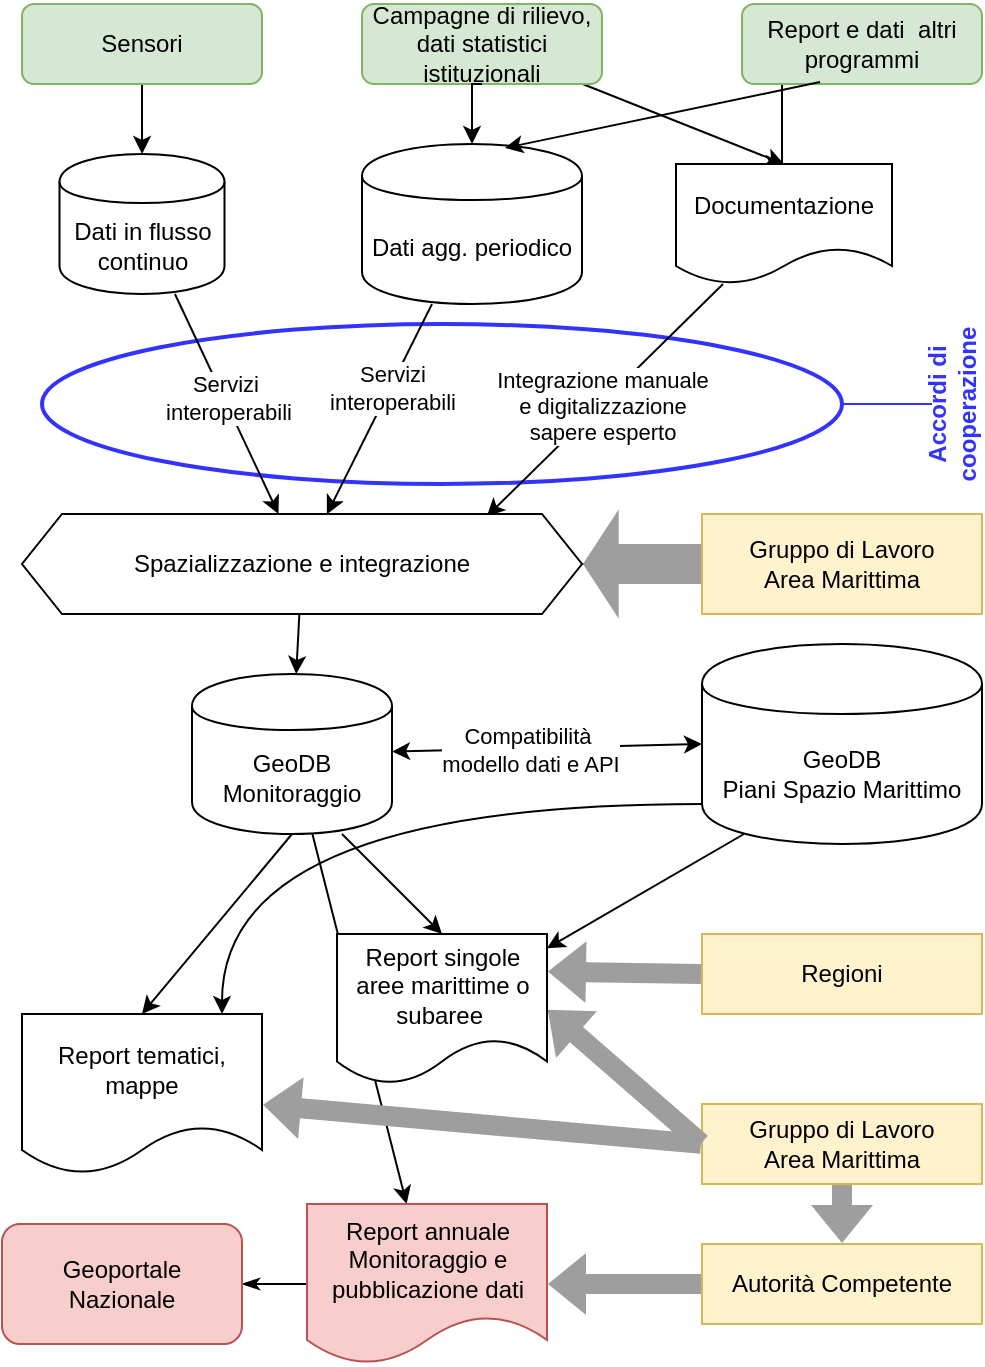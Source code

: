 <mxfile version="14.4.8" type="github">
  <diagram id="C5RBs43oDa-KdzZeNtuy" name="Page-1">
    <mxGraphModel dx="920" dy="801" grid="1" gridSize="10" guides="1" tooltips="1" connect="1" arrows="1" fold="1" page="1" pageScale="1" pageWidth="827" pageHeight="1169" math="0" shadow="0">
      <root>
        <mxCell id="WIyWlLk6GJQsqaUBKTNV-0" />
        <mxCell id="WIyWlLk6GJQsqaUBKTNV-1" parent="WIyWlLk6GJQsqaUBKTNV-0" />
        <mxCell id="0D1AlHed-BKCbmiTgBeb-50" value="" style="ellipse;whiteSpace=wrap;html=1;fillColor=none;strokeColor=#3333FF;strokeWidth=2;" vertex="1" parent="WIyWlLk6GJQsqaUBKTNV-1">
          <mxGeometry x="50" y="200" width="400" height="80" as="geometry" />
        </mxCell>
        <mxCell id="0D1AlHed-BKCbmiTgBeb-3" value="" style="edgeStyle=orthogonalEdgeStyle;rounded=0;orthogonalLoop=1;jettySize=auto;html=1;" edge="1" parent="WIyWlLk6GJQsqaUBKTNV-1" source="WIyWlLk6GJQsqaUBKTNV-3" target="0D1AlHed-BKCbmiTgBeb-2">
          <mxGeometry relative="1" as="geometry" />
        </mxCell>
        <mxCell id="WIyWlLk6GJQsqaUBKTNV-3" value="Sensori" style="rounded=1;whiteSpace=wrap;html=1;fontSize=12;glass=0;strokeWidth=1;shadow=0;fillColor=#d5e8d4;strokeColor=#82b366;" parent="WIyWlLk6GJQsqaUBKTNV-1" vertex="1">
          <mxGeometry x="40" y="40" width="120" height="40" as="geometry" />
        </mxCell>
        <mxCell id="0D1AlHed-BKCbmiTgBeb-5" value="" style="rounded=0;orthogonalLoop=1;jettySize=auto;html=1;entryX=0.5;entryY=0;entryDx=0;entryDy=0;" edge="1" parent="WIyWlLk6GJQsqaUBKTNV-1" source="0D1AlHed-BKCbmiTgBeb-0" target="0D1AlHed-BKCbmiTgBeb-7">
          <mxGeometry relative="1" as="geometry">
            <mxPoint x="300" y="140" as="targetPoint" />
          </mxGeometry>
        </mxCell>
        <mxCell id="0D1AlHed-BKCbmiTgBeb-0" value="Campagne di rilievo,&lt;br&gt;dati statistici istituzionali" style="rounded=1;whiteSpace=wrap;html=1;fontSize=12;glass=0;strokeWidth=1;shadow=0;fillColor=#d5e8d4;strokeColor=#82b366;" vertex="1" parent="WIyWlLk6GJQsqaUBKTNV-1">
          <mxGeometry x="210" y="40" width="120" height="40" as="geometry" />
        </mxCell>
        <mxCell id="0D1AlHed-BKCbmiTgBeb-9" value="" style="edgeStyle=orthogonalEdgeStyle;rounded=0;orthogonalLoop=1;jettySize=auto;html=1;entryX=0.5;entryY=0;entryDx=0;entryDy=0;" edge="1" parent="WIyWlLk6GJQsqaUBKTNV-1" source="0D1AlHed-BKCbmiTgBeb-1" target="0D1AlHed-BKCbmiTgBeb-7">
          <mxGeometry relative="1" as="geometry">
            <mxPoint x="432" y="150" as="targetPoint" />
            <Array as="points">
              <mxPoint x="420" y="130" />
              <mxPoint x="420" y="130" />
            </Array>
          </mxGeometry>
        </mxCell>
        <mxCell id="0D1AlHed-BKCbmiTgBeb-1" value="Report e dati&amp;nbsp; altri programmi" style="rounded=1;whiteSpace=wrap;html=1;fontSize=12;glass=0;strokeWidth=1;shadow=0;fillColor=#d5e8d4;strokeColor=#82b366;" vertex="1" parent="WIyWlLk6GJQsqaUBKTNV-1">
          <mxGeometry x="400" y="40" width="120" height="40" as="geometry" />
        </mxCell>
        <mxCell id="0D1AlHed-BKCbmiTgBeb-13" value="" style="edgeStyle=none;rounded=0;orthogonalLoop=1;jettySize=auto;html=1;" edge="1" parent="WIyWlLk6GJQsqaUBKTNV-1" target="0D1AlHed-BKCbmiTgBeb-11">
          <mxGeometry relative="1" as="geometry">
            <mxPoint x="195.924" y="287.988" as="sourcePoint" />
          </mxGeometry>
        </mxCell>
        <mxCell id="0D1AlHed-BKCbmiTgBeb-2" value="Dati in flusso continuo" style="shape=cylinder;whiteSpace=wrap;html=1;boundedLbl=1;backgroundOutline=1;rounded=1;shadow=0;strokeWidth=1;glass=0;" vertex="1" parent="WIyWlLk6GJQsqaUBKTNV-1">
          <mxGeometry x="58.75" y="115" width="82.5" height="70" as="geometry" />
        </mxCell>
        <mxCell id="0D1AlHed-BKCbmiTgBeb-14" value="" style="edgeStyle=none;rounded=0;orthogonalLoop=1;jettySize=auto;html=1;" edge="1" parent="WIyWlLk6GJQsqaUBKTNV-1" source="0D1AlHed-BKCbmiTgBeb-4" target="0D1AlHed-BKCbmiTgBeb-11">
          <mxGeometry relative="1" as="geometry" />
        </mxCell>
        <mxCell id="0D1AlHed-BKCbmiTgBeb-43" value="Servizi&lt;br&gt;interoperabili" style="edgeLabel;html=1;align=center;verticalAlign=middle;resizable=0;points=[];" vertex="1" connectable="0" parent="0D1AlHed-BKCbmiTgBeb-14">
          <mxGeometry x="-0.208" y="1" relative="1" as="geometry">
            <mxPoint as="offset" />
          </mxGeometry>
        </mxCell>
        <mxCell id="0D1AlHed-BKCbmiTgBeb-4" value="Dati agg. periodico" style="shape=cylinder;whiteSpace=wrap;html=1;boundedLbl=1;backgroundOutline=1;rounded=1;shadow=0;strokeWidth=1;glass=0;" vertex="1" parent="WIyWlLk6GJQsqaUBKTNV-1">
          <mxGeometry x="210" y="110" width="110" height="80" as="geometry" />
        </mxCell>
        <mxCell id="0D1AlHed-BKCbmiTgBeb-6" value="" style="edgeStyle=orthogonalEdgeStyle;rounded=0;orthogonalLoop=1;jettySize=auto;html=1;entryX=0.5;entryY=0;entryDx=0;entryDy=0;exitX=0.5;exitY=1;exitDx=0;exitDy=0;" edge="1" parent="WIyWlLk6GJQsqaUBKTNV-1" source="0D1AlHed-BKCbmiTgBeb-0" target="0D1AlHed-BKCbmiTgBeb-4">
          <mxGeometry relative="1" as="geometry">
            <mxPoint x="250" y="90" as="sourcePoint" />
            <mxPoint x="310" y="150" as="targetPoint" />
          </mxGeometry>
        </mxCell>
        <mxCell id="0D1AlHed-BKCbmiTgBeb-21" value="" style="edgeStyle=none;rounded=0;orthogonalLoop=1;jettySize=auto;html=1;fillColor=#9E9E9E;entryX=0.83;entryY=0.025;entryDx=0;entryDy=0;entryPerimeter=0;" edge="1" parent="WIyWlLk6GJQsqaUBKTNV-1" source="0D1AlHed-BKCbmiTgBeb-7" target="0D1AlHed-BKCbmiTgBeb-11">
          <mxGeometry relative="1" as="geometry" />
        </mxCell>
        <mxCell id="0D1AlHed-BKCbmiTgBeb-44" value="Integrazione manuale&lt;br&gt;e digitalizzazione&lt;br&gt;sapere esperto" style="edgeLabel;html=1;align=center;verticalAlign=middle;resizable=0;points=[];" vertex="1" connectable="0" parent="0D1AlHed-BKCbmiTgBeb-21">
          <mxGeometry x="-0.236" relative="1" as="geometry">
            <mxPoint x="-15.62" y="15.81" as="offset" />
          </mxGeometry>
        </mxCell>
        <mxCell id="0D1AlHed-BKCbmiTgBeb-7" value="Documentazione" style="shape=document;whiteSpace=wrap;html=1;boundedLbl=1;" vertex="1" parent="WIyWlLk6GJQsqaUBKTNV-1">
          <mxGeometry x="367" y="120" width="108" height="60" as="geometry" />
        </mxCell>
        <mxCell id="0D1AlHed-BKCbmiTgBeb-10" value="" style="rounded=0;orthogonalLoop=1;jettySize=auto;html=1;entryX=0.65;entryY=0.025;entryDx=0;entryDy=0;exitX=0.325;exitY=0.975;exitDx=0;exitDy=0;exitPerimeter=0;entryPerimeter=0;" edge="1" parent="WIyWlLk6GJQsqaUBKTNV-1" source="0D1AlHed-BKCbmiTgBeb-1" target="0D1AlHed-BKCbmiTgBeb-4">
          <mxGeometry relative="1" as="geometry">
            <mxPoint x="290" y="90" as="sourcePoint" />
            <mxPoint x="430" y="160" as="targetPoint" />
          </mxGeometry>
        </mxCell>
        <mxCell id="0D1AlHed-BKCbmiTgBeb-20" value="" style="edgeStyle=none;rounded=0;orthogonalLoop=1;jettySize=auto;html=1;fillColor=#9E9E9E;" edge="1" parent="WIyWlLk6GJQsqaUBKTNV-1" source="0D1AlHed-BKCbmiTgBeb-11" target="0D1AlHed-BKCbmiTgBeb-17">
          <mxGeometry relative="1" as="geometry" />
        </mxCell>
        <mxCell id="0D1AlHed-BKCbmiTgBeb-11" value="Spazializzazione e integrazione" style="shape=hexagon;perimeter=hexagonPerimeter2;whiteSpace=wrap;html=1;fixedSize=1;" vertex="1" parent="WIyWlLk6GJQsqaUBKTNV-1">
          <mxGeometry x="40" y="295" width="280" height="50" as="geometry" />
        </mxCell>
        <mxCell id="0D1AlHed-BKCbmiTgBeb-31" value="" style="edgeStyle=none;rounded=0;orthogonalLoop=1;jettySize=auto;html=1;fillColor=#9E9E9E;" edge="1" parent="WIyWlLk6GJQsqaUBKTNV-1" source="0D1AlHed-BKCbmiTgBeb-15" target="0D1AlHed-BKCbmiTgBeb-11">
          <mxGeometry relative="1" as="geometry" />
        </mxCell>
        <mxCell id="0D1AlHed-BKCbmiTgBeb-15" value="Gruppo di Lavoro&lt;br&gt;Area Marittima" style="rounded=0;whiteSpace=wrap;html=1;fillColor=#fff2cc;strokeColor=#d6b656;" vertex="1" parent="WIyWlLk6GJQsqaUBKTNV-1">
          <mxGeometry x="380" y="295" width="140" height="50" as="geometry" />
        </mxCell>
        <mxCell id="0D1AlHed-BKCbmiTgBeb-16" value="" style="shape=flexArrow;endArrow=classic;html=1;entryX=1;entryY=0.5;entryDx=0;entryDy=0;exitX=0;exitY=0.5;exitDx=0;exitDy=0;endWidth=33.793;endSize=5.621;width=20;strokeColor=none;fillColor=#9E9E9E;" edge="1" parent="WIyWlLk6GJQsqaUBKTNV-1" source="0D1AlHed-BKCbmiTgBeb-15" target="0D1AlHed-BKCbmiTgBeb-11">
          <mxGeometry width="50" height="50" relative="1" as="geometry">
            <mxPoint x="490" y="380" as="sourcePoint" />
            <mxPoint x="410" y="310" as="targetPoint" />
          </mxGeometry>
        </mxCell>
        <mxCell id="0D1AlHed-BKCbmiTgBeb-23" value="" style="edgeStyle=none;rounded=0;orthogonalLoop=1;jettySize=auto;html=1;fillColor=#9E9E9E;" edge="1" parent="WIyWlLk6GJQsqaUBKTNV-1" source="0D1AlHed-BKCbmiTgBeb-17" target="0D1AlHed-BKCbmiTgBeb-22">
          <mxGeometry relative="1" as="geometry">
            <mxPoint x="175" y="660" as="targetPoint" />
          </mxGeometry>
        </mxCell>
        <mxCell id="0D1AlHed-BKCbmiTgBeb-17" value="GeoDB Monitoraggio" style="shape=cylinder;whiteSpace=wrap;html=1;boundedLbl=1;backgroundOutline=1;rounded=1;shadow=0;strokeWidth=1;glass=0;" vertex="1" parent="WIyWlLk6GJQsqaUBKTNV-1">
          <mxGeometry x="125" y="375" width="100" height="80" as="geometry" />
        </mxCell>
        <mxCell id="0D1AlHed-BKCbmiTgBeb-39" value="" style="edgeStyle=none;rounded=0;orthogonalLoop=1;jettySize=auto;html=1;fillColor=#9E9E9E;exitX=0.15;exitY=0.95;exitDx=0;exitDy=0;exitPerimeter=0;" edge="1" parent="WIyWlLk6GJQsqaUBKTNV-1" source="0D1AlHed-BKCbmiTgBeb-18" target="0D1AlHed-BKCbmiTgBeb-28">
          <mxGeometry relative="1" as="geometry" />
        </mxCell>
        <mxCell id="0D1AlHed-BKCbmiTgBeb-40" value="" style="edgeStyle=orthogonalEdgeStyle;orthogonalLoop=1;jettySize=auto;html=1;fillColor=#9E9E9E;curved=1;" edge="1" parent="WIyWlLk6GJQsqaUBKTNV-1" source="0D1AlHed-BKCbmiTgBeb-18" target="0D1AlHed-BKCbmiTgBeb-26">
          <mxGeometry relative="1" as="geometry">
            <Array as="points">
              <mxPoint x="140" y="440" />
            </Array>
          </mxGeometry>
        </mxCell>
        <mxCell id="0D1AlHed-BKCbmiTgBeb-18" value="GeoDB&lt;br&gt;Piani Spazio Marittimo" style="shape=cylinder;whiteSpace=wrap;html=1;boundedLbl=1;backgroundOutline=1;rounded=1;shadow=0;strokeWidth=1;glass=0;" vertex="1" parent="WIyWlLk6GJQsqaUBKTNV-1">
          <mxGeometry x="380" y="360" width="140" height="100" as="geometry" />
        </mxCell>
        <mxCell id="0D1AlHed-BKCbmiTgBeb-19" value="" style="endArrow=classic;startArrow=classic;html=1;fillColor=#9E9E9E;entryX=0;entryY=0.5;entryDx=0;entryDy=0;" edge="1" parent="WIyWlLk6GJQsqaUBKTNV-1" source="0D1AlHed-BKCbmiTgBeb-17" target="0D1AlHed-BKCbmiTgBeb-18">
          <mxGeometry width="50" height="50" relative="1" as="geometry">
            <mxPoint x="210" y="410" as="sourcePoint" />
            <mxPoint x="390" y="320" as="targetPoint" />
          </mxGeometry>
        </mxCell>
        <mxCell id="0D1AlHed-BKCbmiTgBeb-45" value="Compatibilità&amp;nbsp;&lt;br&gt;modello dati e API" style="edgeLabel;html=1;align=center;verticalAlign=middle;resizable=0;points=[];" vertex="1" connectable="0" parent="0D1AlHed-BKCbmiTgBeb-19">
          <mxGeometry x="-0.349" y="1" relative="1" as="geometry">
            <mxPoint x="18.33" y="1" as="offset" />
          </mxGeometry>
        </mxCell>
        <mxCell id="0D1AlHed-BKCbmiTgBeb-55" value="" style="edgeStyle=none;orthogonalLoop=1;jettySize=auto;html=1;endArrow=classicThin;endFill=1;fillColor=#9E9E9E;fontColor=#3333FF;" edge="1" parent="WIyWlLk6GJQsqaUBKTNV-1" source="0D1AlHed-BKCbmiTgBeb-22" target="0D1AlHed-BKCbmiTgBeb-54">
          <mxGeometry relative="1" as="geometry" />
        </mxCell>
        <mxCell id="0D1AlHed-BKCbmiTgBeb-22" value="Report annuale Monitoraggio e pubblicazione dati" style="shape=document;whiteSpace=wrap;html=1;boundedLbl=1;rounded=1;shadow=0;strokeWidth=1;glass=0;fillColor=#f8cecc;strokeColor=#b85450;" vertex="1" parent="WIyWlLk6GJQsqaUBKTNV-1">
          <mxGeometry x="182.5" y="640" width="120" height="80" as="geometry" />
        </mxCell>
        <mxCell id="0D1AlHed-BKCbmiTgBeb-24" value="Gruppo di Lavoro&lt;br&gt;Area Marittima" style="rounded=0;whiteSpace=wrap;html=1;fillColor=#fff2cc;strokeColor=#d6b656;" vertex="1" parent="WIyWlLk6GJQsqaUBKTNV-1">
          <mxGeometry x="380" y="590" width="140" height="40" as="geometry" />
        </mxCell>
        <mxCell id="0D1AlHed-BKCbmiTgBeb-25" value="Autorità Competente" style="rounded=0;whiteSpace=wrap;html=1;fillColor=#fff2cc;strokeColor=#d6b656;" vertex="1" parent="WIyWlLk6GJQsqaUBKTNV-1">
          <mxGeometry x="380" y="660" width="140" height="40" as="geometry" />
        </mxCell>
        <mxCell id="0D1AlHed-BKCbmiTgBeb-26" value="Report tematici,&lt;br&gt;mappe" style="shape=document;whiteSpace=wrap;html=1;boundedLbl=1;rounded=1;shadow=0;strokeWidth=1;glass=0;" vertex="1" parent="WIyWlLk6GJQsqaUBKTNV-1">
          <mxGeometry x="40" y="545" width="120" height="80" as="geometry" />
        </mxCell>
        <mxCell id="0D1AlHed-BKCbmiTgBeb-27" value="" style="edgeStyle=none;rounded=0;orthogonalLoop=1;jettySize=auto;html=1;fillColor=#9E9E9E;exitX=0.5;exitY=1;exitDx=0;exitDy=0;entryX=0.5;entryY=0;entryDx=0;entryDy=0;" edge="1" parent="WIyWlLk6GJQsqaUBKTNV-1" source="0D1AlHed-BKCbmiTgBeb-17" target="0D1AlHed-BKCbmiTgBeb-26">
          <mxGeometry relative="1" as="geometry">
            <mxPoint x="156.667" y="465" as="sourcePoint" />
            <mxPoint x="128.333" y="505" as="targetPoint" />
          </mxGeometry>
        </mxCell>
        <mxCell id="0D1AlHed-BKCbmiTgBeb-28" value="Report singole aree marittime o subaree&amp;nbsp;" style="shape=document;whiteSpace=wrap;html=1;boundedLbl=1;rounded=1;shadow=0;strokeWidth=1;glass=0;" vertex="1" parent="WIyWlLk6GJQsqaUBKTNV-1">
          <mxGeometry x="197.5" y="505" width="105" height="75" as="geometry" />
        </mxCell>
        <mxCell id="0D1AlHed-BKCbmiTgBeb-29" value="" style="edgeStyle=none;rounded=0;orthogonalLoop=1;jettySize=auto;html=1;fillColor=#9E9E9E;entryX=0.5;entryY=0;entryDx=0;entryDy=0;exitX=0.75;exitY=1;exitDx=0;exitDy=0;exitPerimeter=0;" edge="1" target="0D1AlHed-BKCbmiTgBeb-28" parent="WIyWlLk6GJQsqaUBKTNV-1" source="0D1AlHed-BKCbmiTgBeb-17">
          <mxGeometry relative="1" as="geometry">
            <mxPoint x="275" y="370" as="sourcePoint" />
            <mxPoint x="228.333" y="420" as="targetPoint" />
          </mxGeometry>
        </mxCell>
        <mxCell id="0D1AlHed-BKCbmiTgBeb-30" value="Regioni" style="rounded=0;whiteSpace=wrap;html=1;fillColor=#fff2cc;strokeColor=#d6b656;" vertex="1" parent="WIyWlLk6GJQsqaUBKTNV-1">
          <mxGeometry x="380" y="505" width="140" height="40" as="geometry" />
        </mxCell>
        <mxCell id="0D1AlHed-BKCbmiTgBeb-33" value="" style="shape=flexArrow;endArrow=classic;html=1;fillColor=#9E9E9E;strokeColor=none;entryX=1;entryY=0.25;entryDx=0;entryDy=0;exitX=0;exitY=0.5;exitDx=0;exitDy=0;" edge="1" parent="WIyWlLk6GJQsqaUBKTNV-1" source="0D1AlHed-BKCbmiTgBeb-30" target="0D1AlHed-BKCbmiTgBeb-28">
          <mxGeometry width="50" height="50" relative="1" as="geometry">
            <mxPoint x="340" y="600" as="sourcePoint" />
            <mxPoint x="390" y="530" as="targetPoint" />
          </mxGeometry>
        </mxCell>
        <mxCell id="0D1AlHed-BKCbmiTgBeb-35" value="" style="shape=flexArrow;endArrow=classic;html=1;fillColor=#9E9E9E;strokeColor=none;entryX=1;entryY=0.5;entryDx=0;entryDy=0;exitX=0;exitY=0.5;exitDx=0;exitDy=0;edgeStyle=entityRelationEdgeStyle;" edge="1" parent="WIyWlLk6GJQsqaUBKTNV-1" source="0D1AlHed-BKCbmiTgBeb-25" target="0D1AlHed-BKCbmiTgBeb-22">
          <mxGeometry width="50" height="50" relative="1" as="geometry">
            <mxPoint x="360" y="680" as="sourcePoint" />
            <mxPoint x="310" y="680" as="targetPoint" />
          </mxGeometry>
        </mxCell>
        <mxCell id="0D1AlHed-BKCbmiTgBeb-36" value="" style="shape=flexArrow;endArrow=classic;html=1;fillColor=#9E9E9E;strokeColor=none;exitX=0;exitY=0.5;exitDx=0;exitDy=0;" edge="1" parent="WIyWlLk6GJQsqaUBKTNV-1" source="0D1AlHed-BKCbmiTgBeb-24" target="0D1AlHed-BKCbmiTgBeb-26">
          <mxGeometry width="50" height="50" relative="1" as="geometry">
            <mxPoint x="370" y="630" as="sourcePoint" />
            <mxPoint x="320" y="630" as="targetPoint" />
          </mxGeometry>
        </mxCell>
        <mxCell id="0D1AlHed-BKCbmiTgBeb-38" value="" style="shape=flexArrow;endArrow=classic;html=1;fillColor=#9E9E9E;strokeColor=none;entryX=0.5;entryY=0;entryDx=0;entryDy=0;exitX=0.5;exitY=1;exitDx=0;exitDy=0;" edge="1" parent="WIyWlLk6GJQsqaUBKTNV-1" source="0D1AlHed-BKCbmiTgBeb-24" target="0D1AlHed-BKCbmiTgBeb-25">
          <mxGeometry width="50" height="50" relative="1" as="geometry">
            <mxPoint x="370" y="690" as="sourcePoint" />
            <mxPoint x="320" y="690" as="targetPoint" />
          </mxGeometry>
        </mxCell>
        <mxCell id="0D1AlHed-BKCbmiTgBeb-47" value="" style="edgeStyle=none;rounded=0;orthogonalLoop=1;jettySize=auto;html=1;" edge="1" parent="WIyWlLk6GJQsqaUBKTNV-1" source="0D1AlHed-BKCbmiTgBeb-2" target="0D1AlHed-BKCbmiTgBeb-11">
          <mxGeometry relative="1" as="geometry">
            <mxPoint x="119.643" y="220" as="sourcePoint" />
            <mxPoint x="152.857" y="280" as="targetPoint" />
          </mxGeometry>
        </mxCell>
        <mxCell id="0D1AlHed-BKCbmiTgBeb-49" value="Servizi&amp;nbsp;&lt;br&gt;interoperabili" style="edgeLabel;html=1;align=center;verticalAlign=middle;resizable=0;points=[];" vertex="1" connectable="0" parent="0D1AlHed-BKCbmiTgBeb-47">
          <mxGeometry x="-0.361" relative="1" as="geometry">
            <mxPoint x="9.52" y="16.21" as="offset" />
          </mxGeometry>
        </mxCell>
        <mxCell id="0D1AlHed-BKCbmiTgBeb-52" value="" style="edgeStyle=orthogonalEdgeStyle;curved=1;orthogonalLoop=1;jettySize=auto;html=1;fillColor=#9E9E9E;fontColor=#3333FF;endArrow=none;endFill=0;strokeColor=#3333FF;" edge="1" parent="WIyWlLk6GJQsqaUBKTNV-1" source="0D1AlHed-BKCbmiTgBeb-51" target="0D1AlHed-BKCbmiTgBeb-50">
          <mxGeometry relative="1" as="geometry" />
        </mxCell>
        <mxCell id="0D1AlHed-BKCbmiTgBeb-51" value="&lt;b&gt;Accordi di cooperazione&lt;/b&gt;" style="text;html=1;strokeColor=none;fillColor=none;align=center;verticalAlign=middle;whiteSpace=wrap;rounded=0;fontColor=#3333FF;rotation=-90;" vertex="1" parent="WIyWlLk6GJQsqaUBKTNV-1">
          <mxGeometry x="460" y="230" width="90" height="20" as="geometry" />
        </mxCell>
        <mxCell id="0D1AlHed-BKCbmiTgBeb-53" value="" style="shape=flexArrow;endArrow=classic;html=1;fillColor=#9E9E9E;strokeColor=none;exitX=0;exitY=0.5;exitDx=0;exitDy=0;entryX=1;entryY=0.5;entryDx=0;entryDy=0;" edge="1" parent="WIyWlLk6GJQsqaUBKTNV-1" source="0D1AlHed-BKCbmiTgBeb-24" target="0D1AlHed-BKCbmiTgBeb-28">
          <mxGeometry width="50" height="50" relative="1" as="geometry">
            <mxPoint x="390" y="620" as="sourcePoint" />
            <mxPoint x="170" y="620" as="targetPoint" />
          </mxGeometry>
        </mxCell>
        <mxCell id="0D1AlHed-BKCbmiTgBeb-54" value="Geoportale&lt;br&gt;Nazionale" style="whiteSpace=wrap;html=1;rounded=1;shadow=0;strokeColor=#b85450;strokeWidth=1;fillColor=#f8cecc;glass=0;" vertex="1" parent="WIyWlLk6GJQsqaUBKTNV-1">
          <mxGeometry x="30" y="650" width="120" height="60" as="geometry" />
        </mxCell>
      </root>
    </mxGraphModel>
  </diagram>
</mxfile>
